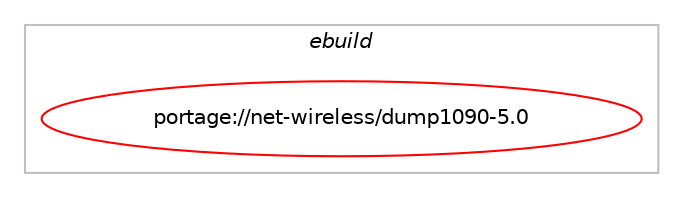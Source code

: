 digraph prolog {

# *************
# Graph options
# *************

newrank=true;
concentrate=true;
compound=true;
graph [rankdir=LR,fontname=Helvetica,fontsize=10,ranksep=1.5];#, ranksep=2.5, nodesep=0.2];
edge  [arrowhead=vee];
node  [fontname=Helvetica,fontsize=10];

# **********
# The ebuild
# **********

subgraph cluster_leftcol {
color=gray;
label=<<i>ebuild</i>>;
id [label="portage://net-wireless/dump1090-5.0", color=red, width=4, href="../net-wireless/dump1090-5.0.svg"];
}

# ****************
# The dependencies
# ****************

subgraph cluster_midcol {
color=gray;
label=<<i>dependencies</i>>;
subgraph cluster_compile {
fillcolor="#eeeeee";
style=filled;
label=<<i>compile</i>>;
# *** BEGIN UNKNOWN DEPENDENCY TYPE (TODO) ***
# id -> equal(use_conditional_group(positive,bladerf,portage://net-wireless/dump1090-5.0,[package_dependency(portage://net-wireless/dump1090-5.0,install,no,net-wireless,bladerf,none,[,,],any_same_slot,[]),package_dependency(portage://net-wireless/dump1090-5.0,install,no,virtual,libusb,none,[,,],[slot(1)],[])]))
# *** END UNKNOWN DEPENDENCY TYPE (TODO) ***

# *** BEGIN UNKNOWN DEPENDENCY TYPE (TODO) ***
# id -> equal(use_conditional_group(positive,hackrf,portage://net-wireless/dump1090-5.0,[package_dependency(portage://net-wireless/dump1090-5.0,install,no,net-libs,libhackrf,none,[,,],any_same_slot,[]),package_dependency(portage://net-wireless/dump1090-5.0,install,no,virtual,libusb,none,[,,],[slot(1)],[])]))
# *** END UNKNOWN DEPENDENCY TYPE (TODO) ***

# *** BEGIN UNKNOWN DEPENDENCY TYPE (TODO) ***
# id -> equal(use_conditional_group(positive,rtlsdr,portage://net-wireless/dump1090-5.0,[package_dependency(portage://net-wireless/dump1090-5.0,install,no,net-wireless,rtl-sdr,none,[,,],any_same_slot,[]),package_dependency(portage://net-wireless/dump1090-5.0,install,no,virtual,libusb,none,[,,],[slot(1)],[])]))
# *** END UNKNOWN DEPENDENCY TYPE (TODO) ***

# *** BEGIN UNKNOWN DEPENDENCY TYPE (TODO) ***
# id -> equal(package_dependency(portage://net-wireless/dump1090-5.0,install,no,sys-libs,ncurses,none,[,,],any_same_slot,[use(enable(tinfo),none)]))
# *** END UNKNOWN DEPENDENCY TYPE (TODO) ***

}
subgraph cluster_compileandrun {
fillcolor="#eeeeee";
style=filled;
label=<<i>compile and run</i>>;
}
subgraph cluster_run {
fillcolor="#eeeeee";
style=filled;
label=<<i>run</i>>;
# *** BEGIN UNKNOWN DEPENDENCY TYPE (TODO) ***
# id -> equal(use_conditional_group(positive,bladerf,portage://net-wireless/dump1090-5.0,[package_dependency(portage://net-wireless/dump1090-5.0,run,no,net-wireless,bladerf,none,[,,],any_same_slot,[]),package_dependency(portage://net-wireless/dump1090-5.0,run,no,virtual,libusb,none,[,,],[slot(1)],[])]))
# *** END UNKNOWN DEPENDENCY TYPE (TODO) ***

# *** BEGIN UNKNOWN DEPENDENCY TYPE (TODO) ***
# id -> equal(use_conditional_group(positive,hackrf,portage://net-wireless/dump1090-5.0,[package_dependency(portage://net-wireless/dump1090-5.0,run,no,net-libs,libhackrf,none,[,,],any_same_slot,[]),package_dependency(portage://net-wireless/dump1090-5.0,run,no,virtual,libusb,none,[,,],[slot(1)],[])]))
# *** END UNKNOWN DEPENDENCY TYPE (TODO) ***

# *** BEGIN UNKNOWN DEPENDENCY TYPE (TODO) ***
# id -> equal(use_conditional_group(positive,rtlsdr,portage://net-wireless/dump1090-5.0,[package_dependency(portage://net-wireless/dump1090-5.0,run,no,net-wireless,rtl-sdr,none,[,,],any_same_slot,[]),package_dependency(portage://net-wireless/dump1090-5.0,run,no,virtual,libusb,none,[,,],[slot(1)],[])]))
# *** END UNKNOWN DEPENDENCY TYPE (TODO) ***

# *** BEGIN UNKNOWN DEPENDENCY TYPE (TODO) ***
# id -> equal(package_dependency(portage://net-wireless/dump1090-5.0,run,no,sys-libs,ncurses,none,[,,],any_same_slot,[use(enable(tinfo),none)]))
# *** END UNKNOWN DEPENDENCY TYPE (TODO) ***

# *** BEGIN UNKNOWN DEPENDENCY TYPE (TODO) ***
# id -> equal(package_dependency(portage://net-wireless/dump1090-5.0,run,no,virtual,tmpfiles,none,[,,],[],[]))
# *** END UNKNOWN DEPENDENCY TYPE (TODO) ***

}
}

# **************
# The candidates
# **************

subgraph cluster_choices {
rank=same;
color=gray;
label=<<i>candidates</i>>;

}

}
